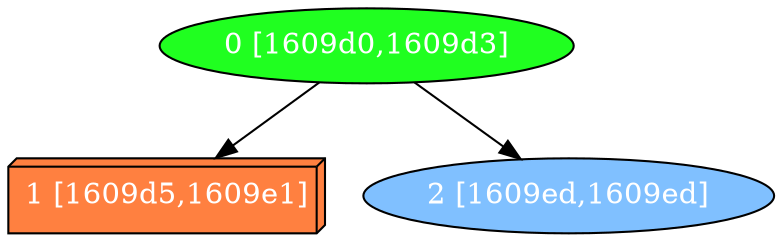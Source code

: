 diGraph libnss3{
	libnss3_0  [style=filled fillcolor="#20FF20" fontcolor="#ffffff" shape=oval label="0 [1609d0,1609d3]"]
	libnss3_1  [style=filled fillcolor="#FF8040" fontcolor="#ffffff" shape=box3d label="1 [1609d5,1609e1]"]
	libnss3_2  [style=filled fillcolor="#80C0FF" fontcolor="#ffffff" shape=oval label="2 [1609ed,1609ed]"]

	libnss3_0 -> libnss3_1
	libnss3_0 -> libnss3_2
}